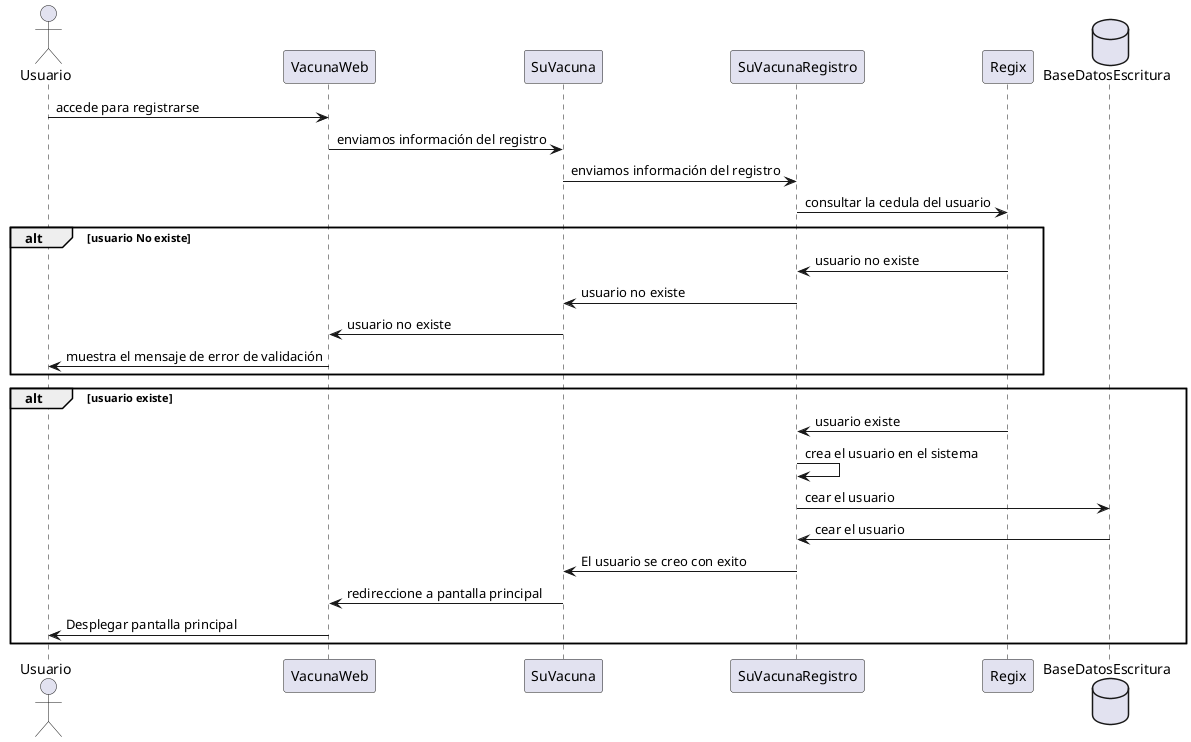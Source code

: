 @startuml

actor Usuario


Usuario -> VacunaWeb: accede para registrarse
VacunaWeb -> SuVacuna: enviamos información del registro
SuVacuna -> SuVacunaRegistro: enviamos información del registro
SuVacunaRegistro -> Regix: consultar la cedula del usuario
alt usuario No existe
    Regix -> SuVacunaRegistro: usuario no existe
    SuVacunaRegistro -> SuVacuna: usuario no existe
    SuVacuna -> VacunaWeb: usuario no existe
    VacunaWeb -> Usuario: muestra el mensaje de error de validación
end
alt usuario existe
    Regix -> SuVacunaRegistro: usuario existe
    SuVacunaRegistro -> SuVacunaRegistro: crea el usuario en el sistema
    database BaseDatosEscritura
    SuVacunaRegistro -> BaseDatosEscritura: cear el usuario
    BaseDatosEscritura -> SuVacunaRegistro: cear el usuario
    SuVacunaRegistro -> SuVacuna: El usuario se creo con exito
    SuVacuna -> VacunaWeb: redireccione a pantalla principal
    VacunaWeb -> Usuario: Desplegar pantalla principal

end


@enduml